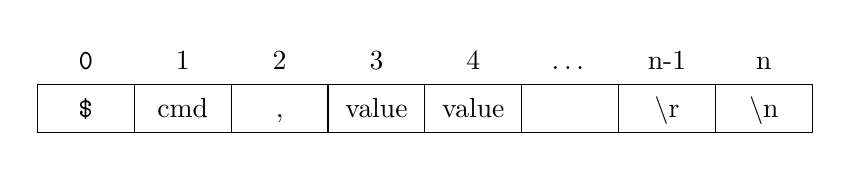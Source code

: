 \begin{tikzpicture}[cell/.style={rectangle,draw=black},
	space/.style={minimum height=1.5em,matrix of nodes,row sep=-\pgflinewidth,column sep=-\pgflinewidth,column 1/.style={font=\ttfamily}},text depth=0.5ex,text height=2ex,nodes in empty cells]
	

	
	\matrix (first)[space, row 2/.style={minimum width=3em,nodes={cell,minimum width=3.5em}},row 3/.style={nodes={cell,minimum width=2em}}]
	{
		0   & 1  & 2 & 3 & 4& \ldots & n-1&n  \\   
		\$  & cmd  & , & value & value &  & \textbackslash r &  \textbackslash n \\};
	
	
	
	
\end{tikzpicture}